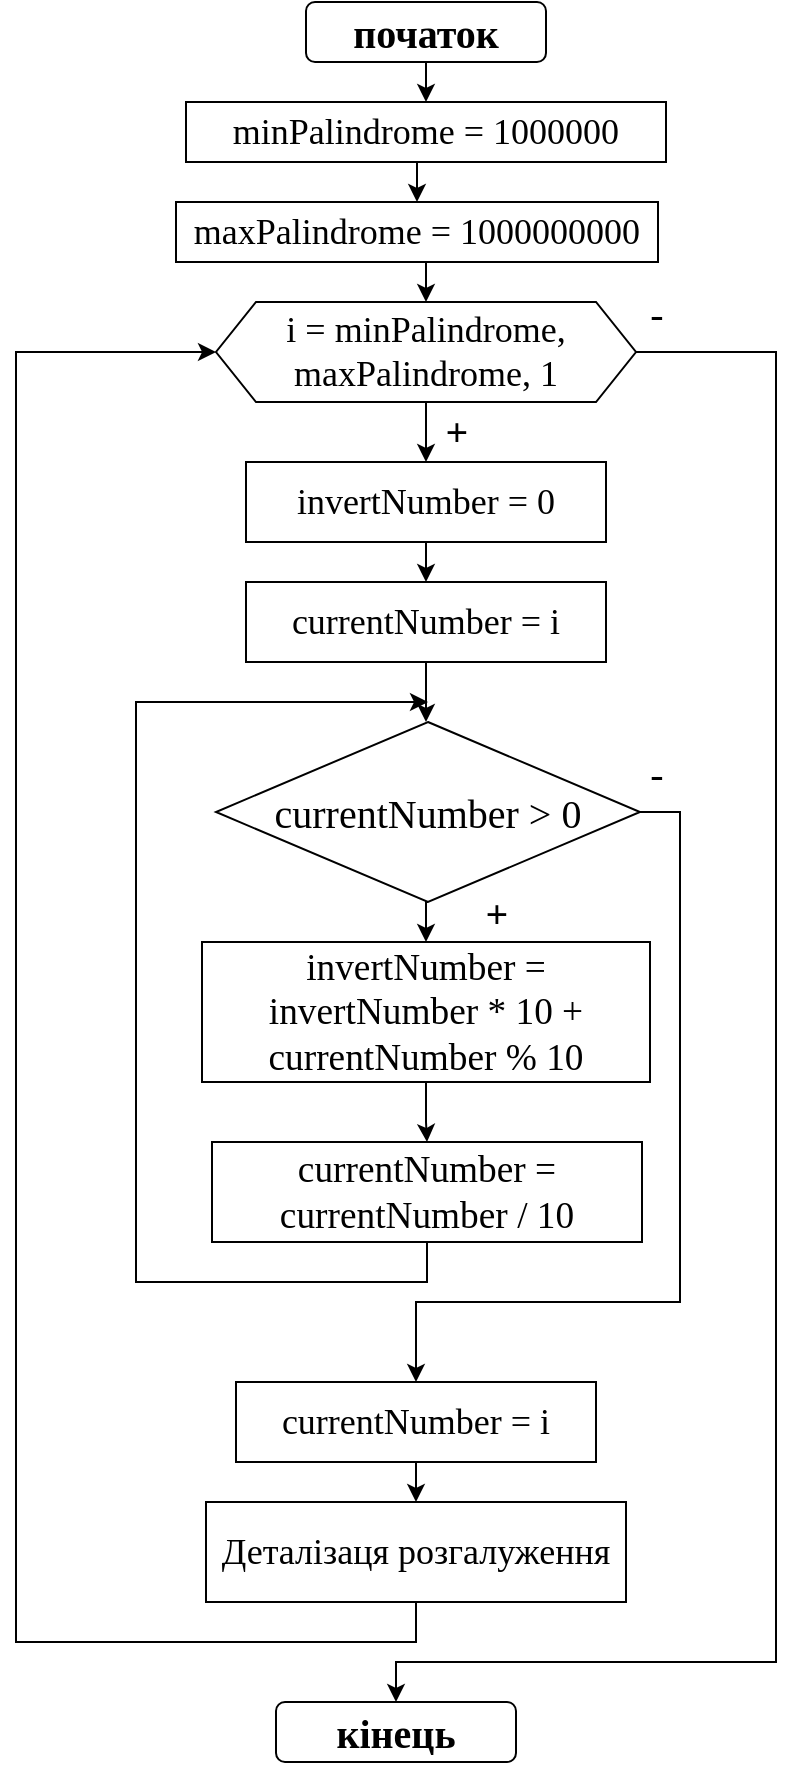 <mxfile version="15.6.8" type="device"><diagram id="Tdv-LPMaEoCwDQEKgnG2" name="Page-1"><mxGraphModel dx="1038" dy="521" grid="1" gridSize="10" guides="1" tooltips="1" connect="1" arrows="1" fold="1" page="1" pageScale="1" pageWidth="850" pageHeight="1100" math="0" shadow="0"><root><mxCell id="0"/><mxCell id="1" parent="0"/><mxCell id="QplfVGgCTu4HX2Bqurdx-8" style="edgeStyle=orthogonalEdgeStyle;rounded=0;orthogonalLoop=1;jettySize=auto;html=1;exitX=0.5;exitY=1;exitDx=0;exitDy=0;entryX=0.5;entryY=0;entryDx=0;entryDy=0;" edge="1" parent="1" source="zv4uZ7DPev8_ueySjSAT-2" target="QplfVGgCTu4HX2Bqurdx-1"><mxGeometry relative="1" as="geometry"/></mxCell><mxCell id="zv4uZ7DPev8_ueySjSAT-2" value="&lt;font face=&quot;Times New Roman&quot; size=&quot;1&quot;&gt;&lt;b style=&quot;font-size: 20px&quot;&gt;початок&lt;/b&gt;&lt;/font&gt;" style="rounded=1;whiteSpace=wrap;html=1;" parent="1" vertex="1"><mxGeometry x="365" y="10" width="120" height="30" as="geometry"/></mxCell><mxCell id="zv4uZ7DPev8_ueySjSAT-11" value="" style="edgeStyle=orthogonalEdgeStyle;rounded=0;orthogonalLoop=1;jettySize=auto;html=1;fontFamily=Times New Roman;fontSize=18;" parent="1" edge="1"><mxGeometry relative="1" as="geometry"><mxPoint x="425" y="340" as="sourcePoint"/><mxPoint x="425" y="370" as="targetPoint"/></mxGeometry></mxCell><mxCell id="zv4uZ7DPev8_ueySjSAT-6" value="&lt;font face=&quot;Times New Roman&quot; size=&quot;1&quot;&gt;&lt;b style=&quot;font-size: 20px&quot;&gt;кінець&lt;/b&gt;&lt;/font&gt;" style="rounded=1;whiteSpace=wrap;html=1;" parent="1" vertex="1"><mxGeometry x="350" y="860" width="120" height="30" as="geometry"/></mxCell><mxCell id="zv4uZ7DPev8_ueySjSAT-19" style="edgeStyle=orthogonalEdgeStyle;rounded=0;orthogonalLoop=1;jettySize=auto;html=1;exitX=0.5;exitY=1;exitDx=0;exitDy=0;entryX=0.5;entryY=0;entryDx=0;entryDy=0;fontFamily=Times New Roman;fontSize=18;" parent="1" source="zv4uZ7DPev8_ueySjSAT-15" target="zv4uZ7DPev8_ueySjSAT-16" edge="1"><mxGeometry relative="1" as="geometry"/></mxCell><mxCell id="QplfVGgCTu4HX2Bqurdx-13" style="edgeStyle=orthogonalEdgeStyle;rounded=0;orthogonalLoop=1;jettySize=auto;html=1;exitX=1;exitY=0.5;exitDx=0;exitDy=0;fontFamily=Times New Roman;fontSize=18;" edge="1" parent="1" source="zv4uZ7DPev8_ueySjSAT-15" target="zv4uZ7DPev8_ueySjSAT-6"><mxGeometry relative="1" as="geometry"><Array as="points"><mxPoint x="600" y="185"/><mxPoint x="600" y="840"/><mxPoint x="410" y="840"/></Array></mxGeometry></mxCell><mxCell id="zv4uZ7DPev8_ueySjSAT-15" value="i = minPalindrome, maxPalindrome, 1" style="shape=hexagon;perimeter=hexagonPerimeter2;whiteSpace=wrap;html=1;fixedSize=1;fontFamily=Times New Roman;fontSize=18;" parent="1" vertex="1"><mxGeometry x="320" y="160" width="210" height="50" as="geometry"/></mxCell><mxCell id="zv4uZ7DPev8_ueySjSAT-20" style="edgeStyle=orthogonalEdgeStyle;rounded=0;orthogonalLoop=1;jettySize=auto;html=1;exitX=0.5;exitY=1;exitDx=0;exitDy=0;entryX=0.5;entryY=0;entryDx=0;entryDy=0;fontFamily=Times New Roman;fontSize=18;" parent="1" source="zv4uZ7DPev8_ueySjSAT-16" target="zv4uZ7DPev8_ueySjSAT-17" edge="1"><mxGeometry relative="1" as="geometry"/></mxCell><mxCell id="zv4uZ7DPev8_ueySjSAT-16" value="invertNumber = 0" style="rounded=0;whiteSpace=wrap;html=1;fontFamily=Times New Roman;fontSize=18;" parent="1" vertex="1"><mxGeometry x="335" y="240" width="180" height="40" as="geometry"/></mxCell><mxCell id="zv4uZ7DPev8_ueySjSAT-17" value="currentNumber = i" style="rounded=0;whiteSpace=wrap;html=1;fontFamily=Times New Roman;fontSize=18;" parent="1" vertex="1"><mxGeometry x="335" y="300" width="180" height="40" as="geometry"/></mxCell><mxCell id="zv4uZ7DPev8_ueySjSAT-21" value="&lt;b&gt;&lt;font style=&quot;font-size: 20px&quot;&gt;+&lt;/font&gt;&lt;/b&gt;" style="text;html=1;align=center;verticalAlign=middle;resizable=0;points=[];autosize=1;strokeColor=none;fillColor=none;fontSize=18;fontFamily=Times New Roman;" parent="1" vertex="1"><mxGeometry x="425" y="210" width="30" height="30" as="geometry"/></mxCell><mxCell id="zv4uZ7DPev8_ueySjSAT-24" value="-" style="text;html=1;align=center;verticalAlign=middle;resizable=0;points=[];autosize=1;strokeColor=none;fillColor=none;fontSize=20;fontFamily=Times New Roman;" parent="1" vertex="1"><mxGeometry x="530" y="150" width="20" height="30" as="geometry"/></mxCell><mxCell id="zv4uZ7DPev8_ueySjSAT-27" style="edgeStyle=orthogonalEdgeStyle;rounded=0;orthogonalLoop=1;jettySize=auto;html=1;exitX=0.5;exitY=1;exitDx=0;exitDy=0;entryX=0.5;entryY=0;entryDx=0;entryDy=0;fontFamily=Times New Roman;fontSize=20;" parent="1" source="zv4uZ7DPev8_ueySjSAT-25" target="zv4uZ7DPev8_ueySjSAT-26" edge="1"><mxGeometry relative="1" as="geometry"/></mxCell><mxCell id="zv4uZ7DPev8_ueySjSAT-33" style="edgeStyle=orthogonalEdgeStyle;rounded=0;orthogonalLoop=1;jettySize=auto;html=1;exitX=1;exitY=0.5;exitDx=0;exitDy=0;fontFamily=Times New Roman;fontSize=20;" parent="1" source="zv4uZ7DPev8_ueySjSAT-25" edge="1"><mxGeometry relative="1" as="geometry"><mxPoint x="420" y="700" as="targetPoint"/><Array as="points"><mxPoint x="552" y="415"/><mxPoint x="552" y="660"/><mxPoint x="420" y="660"/></Array></mxGeometry></mxCell><mxCell id="zv4uZ7DPev8_ueySjSAT-25" value="currentNumber &amp;gt; 0" style="rhombus;whiteSpace=wrap;html=1;fontFamily=Times New Roman;fontSize=20;" parent="1" vertex="1"><mxGeometry x="320" y="370" width="212" height="90" as="geometry"/></mxCell><mxCell id="zv4uZ7DPev8_ueySjSAT-29" value="" style="edgeStyle=orthogonalEdgeStyle;rounded=0;orthogonalLoop=1;jettySize=auto;html=1;fontFamily=Times New Roman;fontSize=20;" parent="1" source="zv4uZ7DPev8_ueySjSAT-26" target="zv4uZ7DPev8_ueySjSAT-28" edge="1"><mxGeometry relative="1" as="geometry"/></mxCell><mxCell id="zv4uZ7DPev8_ueySjSAT-26" value="&lt;span style=&quot;font-size: 14.0pt ; line-height: 115% ; font-family: &amp;#34;times new roman&amp;#34; , serif&quot;&gt;invertNumber&lt;/span&gt;&lt;span lang=&quot;UK&quot; style=&quot;font-size: 14.0pt ; line-height: 115% ; font-family: &amp;#34;times new roman&amp;#34; , serif&quot;&gt; = &lt;/span&gt;&lt;span style=&quot;font-size: 14.0pt ; line-height: 115% ; font-family: &amp;#34;times new roman&amp;#34; , serif&quot;&gt;invertNumber&lt;/span&gt;&lt;span lang=&quot;UK&quot; style=&quot;font-size: 14.0pt ; line-height: 115% ; font-family: &amp;#34;times new roman&amp;#34; , serif&quot;&gt; * 10 + &lt;/span&gt;&lt;span style=&quot;font-size: 14.0pt ; line-height: 115% ; font-family: &amp;#34;times new roman&amp;#34; , serif&quot;&gt;currentNumber&lt;/span&gt;&lt;span lang=&quot;UK&quot; style=&quot;font-size: 14.0pt ; line-height: 115% ; font-family: &amp;#34;times new roman&amp;#34; , serif&quot;&gt; % 10&lt;/span&gt;" style="rounded=0;whiteSpace=wrap;html=1;fontFamily=Times New Roman;fontSize=18;" parent="1" vertex="1"><mxGeometry x="313" y="480" width="224" height="70" as="geometry"/></mxCell><mxCell id="zv4uZ7DPev8_ueySjSAT-32" style="edgeStyle=orthogonalEdgeStyle;rounded=0;orthogonalLoop=1;jettySize=auto;html=1;exitX=0.5;exitY=1;exitDx=0;exitDy=0;fontFamily=Times New Roman;fontSize=20;" parent="1" source="zv4uZ7DPev8_ueySjSAT-28" edge="1"><mxGeometry relative="1" as="geometry"><mxPoint x="426" y="360" as="targetPoint"/><Array as="points"><mxPoint x="426" y="650"/><mxPoint x="280" y="650"/><mxPoint x="280" y="360"/></Array></mxGeometry></mxCell><mxCell id="zv4uZ7DPev8_ueySjSAT-28" value="&lt;span style=&quot;font-size: 14.0pt ; line-height: 115% ; font-family: &amp;#34;times new roman&amp;#34; , serif&quot;&gt;currentNumber&lt;/span&gt;&lt;span lang=&quot;UK&quot; style=&quot;font-size: 14.0pt ; line-height: 115% ; font-family: &amp;#34;times new roman&amp;#34; , serif&quot;&gt; = &lt;/span&gt;&lt;span style=&quot;font-size: 14.0pt ; line-height: 115% ; font-family: &amp;#34;times new roman&amp;#34; , serif&quot;&gt;currentNumber&lt;/span&gt;&lt;span style=&quot;font-size: 14.0pt ; line-height: 115% ; font-family: &amp;#34;times new roman&amp;#34; , serif&quot;&gt; &lt;/span&gt;&lt;span style=&quot;font-size: 14.0pt ; line-height: 115% ; font-family: &amp;#34;times new roman&amp;#34; , serif&quot;&gt;/ 10&lt;/span&gt;" style="rounded=0;whiteSpace=wrap;html=1;fontFamily=Times New Roman;fontSize=18;" parent="1" vertex="1"><mxGeometry x="318" y="580" width="215" height="50" as="geometry"/></mxCell><mxCell id="zv4uZ7DPev8_ueySjSAT-30" value="&lt;b&gt;+&lt;/b&gt;" style="text;html=1;align=center;verticalAlign=middle;resizable=0;points=[];autosize=1;strokeColor=none;fillColor=none;fontSize=20;fontFamily=Times New Roman;" parent="1" vertex="1"><mxGeometry x="445" y="450" width="30" height="30" as="geometry"/></mxCell><mxCell id="zv4uZ7DPev8_ueySjSAT-39" style="edgeStyle=orthogonalEdgeStyle;rounded=0;orthogonalLoop=1;jettySize=auto;html=1;exitX=0.5;exitY=1;exitDx=0;exitDy=0;entryX=0.5;entryY=0;entryDx=0;entryDy=0;fontFamily=Times New Roman;fontSize=20;" parent="1" source="zv4uZ7DPev8_ueySjSAT-38" edge="1"><mxGeometry relative="1" as="geometry"><mxPoint x="420" y="760" as="targetPoint"/></mxGeometry></mxCell><mxCell id="zv4uZ7DPev8_ueySjSAT-38" value="currentNumber = i" style="rounded=0;whiteSpace=wrap;html=1;fontFamily=Times New Roman;fontSize=18;" parent="1" vertex="1"><mxGeometry x="330" y="700" width="180" height="40" as="geometry"/></mxCell><mxCell id="zv4uZ7DPev8_ueySjSAT-44" value="-" style="text;html=1;align=center;verticalAlign=middle;resizable=0;points=[];autosize=1;strokeColor=none;fillColor=none;fontSize=20;fontFamily=Times New Roman;" parent="1" vertex="1"><mxGeometry x="530" y="380" width="20" height="30" as="geometry"/></mxCell><mxCell id="QplfVGgCTu4HX2Bqurdx-4" style="edgeStyle=orthogonalEdgeStyle;rounded=0;orthogonalLoop=1;jettySize=auto;html=1;exitX=0.5;exitY=1;exitDx=0;exitDy=0;entryX=0.5;entryY=0;entryDx=0;entryDy=0;" edge="1" parent="1" source="QplfVGgCTu4HX2Bqurdx-2" target="zv4uZ7DPev8_ueySjSAT-15"><mxGeometry relative="1" as="geometry"/></mxCell><mxCell id="QplfVGgCTu4HX2Bqurdx-2" value="maxPalindrome = 1000000000" style="rounded=0;whiteSpace=wrap;html=1;fontFamily=Times New Roman;fontSize=18;" vertex="1" parent="1"><mxGeometry x="300" y="110" width="241" height="30" as="geometry"/></mxCell><mxCell id="QplfVGgCTu4HX2Bqurdx-9" style="edgeStyle=orthogonalEdgeStyle;rounded=0;orthogonalLoop=1;jettySize=auto;html=1;exitX=0.5;exitY=1;exitDx=0;exitDy=0;entryX=0.5;entryY=0;entryDx=0;entryDy=0;" edge="1" parent="1" source="QplfVGgCTu4HX2Bqurdx-1" target="QplfVGgCTu4HX2Bqurdx-2"><mxGeometry relative="1" as="geometry"/></mxCell><mxCell id="QplfVGgCTu4HX2Bqurdx-1" value="minPalindrome = 1000000" style="rounded=0;whiteSpace=wrap;html=1;fontFamily=Times New Roman;fontSize=18;" vertex="1" parent="1"><mxGeometry x="305" y="60" width="240" height="30" as="geometry"/></mxCell><mxCell id="QplfVGgCTu4HX2Bqurdx-12" style="edgeStyle=orthogonalEdgeStyle;rounded=0;orthogonalLoop=1;jettySize=auto;html=1;exitX=0.5;exitY=1;exitDx=0;exitDy=0;fontFamily=Times New Roman;fontSize=18;entryX=0;entryY=0.5;entryDx=0;entryDy=0;" edge="1" parent="1" source="QplfVGgCTu4HX2Bqurdx-11" target="zv4uZ7DPev8_ueySjSAT-15"><mxGeometry relative="1" as="geometry"><mxPoint x="190" y="180" as="targetPoint"/><Array as="points"><mxPoint x="420" y="830"/><mxPoint x="220" y="830"/><mxPoint x="220" y="185"/></Array></mxGeometry></mxCell><mxCell id="QplfVGgCTu4HX2Bqurdx-11" value="&lt;p&gt;&lt;font face=&quot;Times New Roman&quot; style=&quot;font-size: 18px&quot;&gt;Деталізаця розгалуження&lt;/font&gt;&lt;/p&gt;" style="whiteSpace=wrap;html=1;" vertex="1" parent="1"><mxGeometry x="315" y="760" width="210" height="50" as="geometry"/></mxCell></root></mxGraphModel></diagram></mxfile>